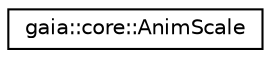 digraph G
{
  edge [fontname="Helvetica",fontsize="10",labelfontname="Helvetica",labelfontsize="10"];
  node [fontname="Helvetica",fontsize="10",shape=record];
  rankdir=LR;
  Node1 [label="gaia::core::AnimScale",height=0.2,width=0.4,color="black", fillcolor="white", style="filled",URL="$d5/d8d/classgaia_1_1core_1_1_anim_scale.html",tooltip="Provides information about the size and density of a logical animscale."];
}
